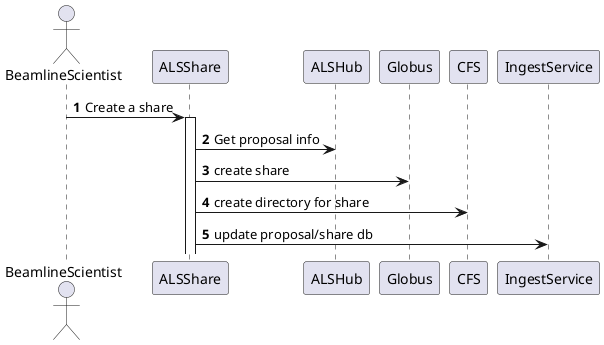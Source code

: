 @startuml
autonumber
DataMover -> IngestService ++: new data
IngestService -> CFS: read proposal number from file
IngestService -> ALSShare: get globus shareId

alt share does exist
    ALSShare --> IngestService: return globus shareId and folder
    IngestService -> CFS: copy file from data_mover to share location
    IngestService -> SciCat: write globus share url to dataset
else share does NOT exist
    ALSShare --> IngestService: return none
    IngestService --> IngestService: log error
end

@startuml
autonumber 

actor BeamlineScientist as bs

bs -> ALSShare ++: Create a share
ALSShare -> ALSHub: Get proposal info
ALSShare -> Globus: create share
ALSShare -> CFS: create directory for share
ALSShare -> IngestService: update proposal/share db
@enduml


@startuml
autonumber
DataMover -> IngestService ++: new data
IngestService -> CFS: read proposal number from file
IngestService -> IngestService: get globus shareId

alt share does exist
    IngestService --> IngestService: return globus shareId and folder
    IngestService -> CFS: copy file from data_mover to share location
    IngestService -> SciCat: write globus share url to dataset
else share does NOT exist
    IngestService --> IngestService: return none
    IngestService --> IngestService: log error
end





@enduml

@startuml
autonumber 
User -> SciCat ++: click Globus Button
SciCat -> GlobusWindow --: open Globus File Explorer with Share
User -> GlobusWindow: begin transfer
@enduml
